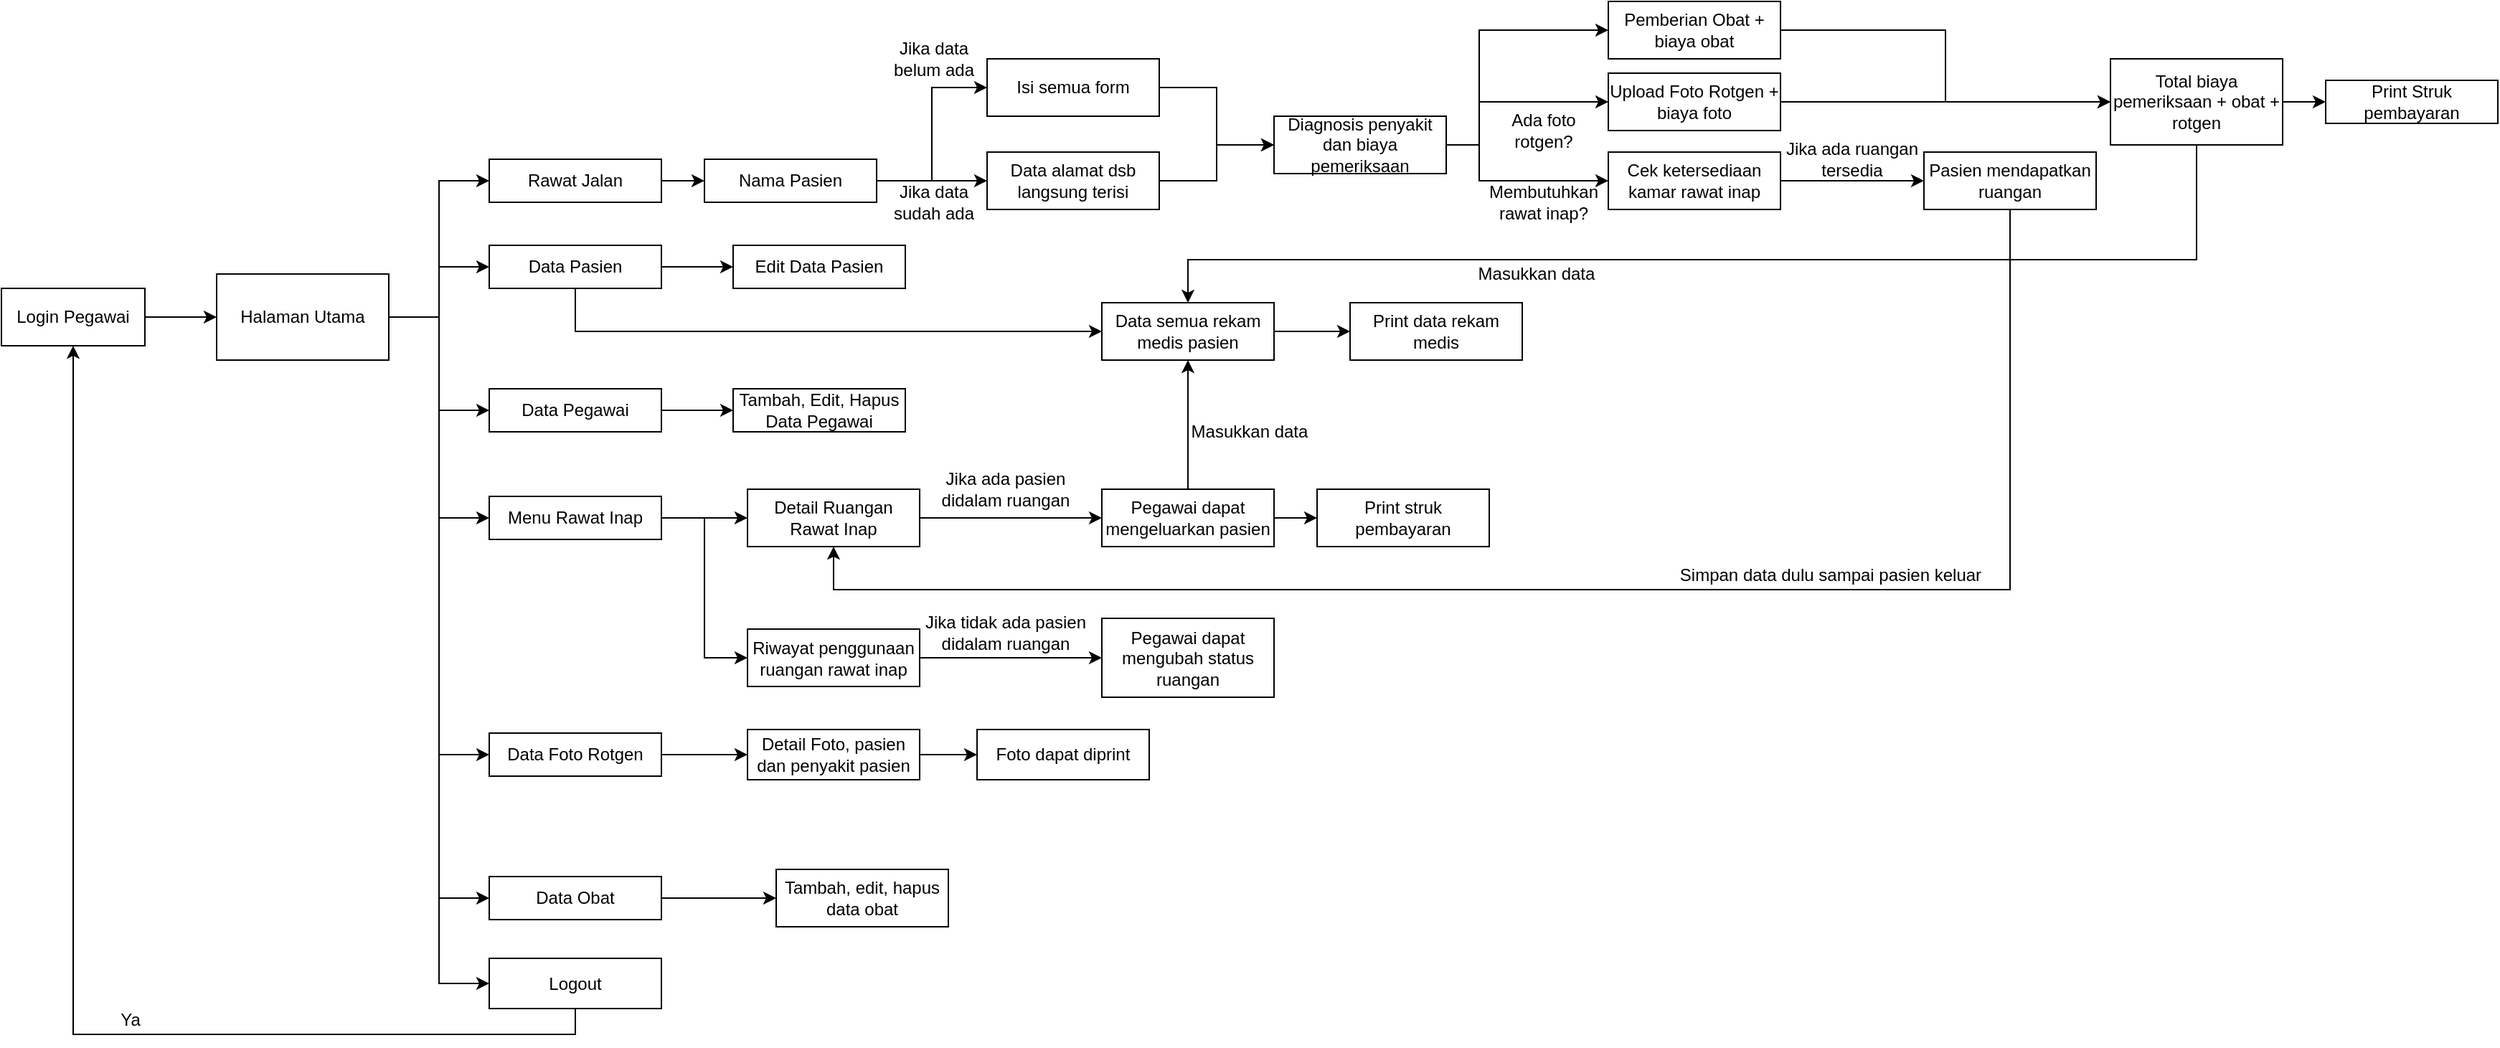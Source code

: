 <mxfile version="12.9.14" type="device"><diagram id="UxNL6IhPWgT7cumQcuWg" name="Page-1"><mxGraphModel dx="1323" dy="1871" grid="1" gridSize="10" guides="1" tooltips="1" connect="1" arrows="1" fold="1" page="1" pageScale="1" pageWidth="827" pageHeight="1169" math="0" shadow="0"><root><mxCell id="0"/><mxCell id="1" parent="0"/><mxCell id="LLXDlrqXoXj_Nu7ASRPy-3" value="" style="edgeStyle=orthogonalEdgeStyle;rounded=0;orthogonalLoop=1;jettySize=auto;html=1;" edge="1" parent="1" source="LLXDlrqXoXj_Nu7ASRPy-1" target="LLXDlrqXoXj_Nu7ASRPy-2"><mxGeometry relative="1" as="geometry"/></mxCell><mxCell id="LLXDlrqXoXj_Nu7ASRPy-1" value="Login Pegawai" style="rounded=0;whiteSpace=wrap;html=1;" vertex="1" parent="1"><mxGeometry x="20" y="100" width="100" height="40" as="geometry"/></mxCell><mxCell id="LLXDlrqXoXj_Nu7ASRPy-12" style="edgeStyle=orthogonalEdgeStyle;rounded=0;orthogonalLoop=1;jettySize=auto;html=1;entryX=0;entryY=0.5;entryDx=0;entryDy=0;" edge="1" parent="1" source="LLXDlrqXoXj_Nu7ASRPy-2" target="LLXDlrqXoXj_Nu7ASRPy-4"><mxGeometry relative="1" as="geometry"/></mxCell><mxCell id="LLXDlrqXoXj_Nu7ASRPy-13" style="edgeStyle=orthogonalEdgeStyle;rounded=0;orthogonalLoop=1;jettySize=auto;html=1;entryX=0;entryY=0.5;entryDx=0;entryDy=0;" edge="1" parent="1" source="LLXDlrqXoXj_Nu7ASRPy-2" target="LLXDlrqXoXj_Nu7ASRPy-5"><mxGeometry relative="1" as="geometry"/></mxCell><mxCell id="LLXDlrqXoXj_Nu7ASRPy-14" style="edgeStyle=orthogonalEdgeStyle;rounded=0;orthogonalLoop=1;jettySize=auto;html=1;entryX=0;entryY=0.5;entryDx=0;entryDy=0;" edge="1" parent="1" source="LLXDlrqXoXj_Nu7ASRPy-2" target="LLXDlrqXoXj_Nu7ASRPy-6"><mxGeometry relative="1" as="geometry"/></mxCell><mxCell id="LLXDlrqXoXj_Nu7ASRPy-15" style="edgeStyle=orthogonalEdgeStyle;rounded=0;orthogonalLoop=1;jettySize=auto;html=1;entryX=0;entryY=0.5;entryDx=0;entryDy=0;" edge="1" parent="1" source="LLXDlrqXoXj_Nu7ASRPy-2" target="LLXDlrqXoXj_Nu7ASRPy-7"><mxGeometry relative="1" as="geometry"/></mxCell><mxCell id="LLXDlrqXoXj_Nu7ASRPy-18" style="edgeStyle=orthogonalEdgeStyle;rounded=0;orthogonalLoop=1;jettySize=auto;html=1;entryX=0;entryY=0.5;entryDx=0;entryDy=0;" edge="1" parent="1" source="LLXDlrqXoXj_Nu7ASRPy-2" target="LLXDlrqXoXj_Nu7ASRPy-16"><mxGeometry relative="1" as="geometry"/></mxCell><mxCell id="LLXDlrqXoXj_Nu7ASRPy-19" style="edgeStyle=orthogonalEdgeStyle;rounded=0;orthogonalLoop=1;jettySize=auto;html=1;entryX=0;entryY=0.5;entryDx=0;entryDy=0;" edge="1" parent="1" source="LLXDlrqXoXj_Nu7ASRPy-2" target="LLXDlrqXoXj_Nu7ASRPy-17"><mxGeometry relative="1" as="geometry"/></mxCell><mxCell id="LLXDlrqXoXj_Nu7ASRPy-98" style="edgeStyle=orthogonalEdgeStyle;rounded=0;orthogonalLoop=1;jettySize=auto;html=1;entryX=0;entryY=0.5;entryDx=0;entryDy=0;" edge="1" parent="1" source="LLXDlrqXoXj_Nu7ASRPy-2" target="LLXDlrqXoXj_Nu7ASRPy-97"><mxGeometry relative="1" as="geometry"/></mxCell><mxCell id="LLXDlrqXoXj_Nu7ASRPy-2" value="Halaman Utama" style="rounded=0;whiteSpace=wrap;html=1;" vertex="1" parent="1"><mxGeometry x="170" y="90" width="120" height="60" as="geometry"/></mxCell><mxCell id="LLXDlrqXoXj_Nu7ASRPy-23" value="" style="edgeStyle=orthogonalEdgeStyle;rounded=0;orthogonalLoop=1;jettySize=auto;html=1;" edge="1" parent="1" source="LLXDlrqXoXj_Nu7ASRPy-4" target="LLXDlrqXoXj_Nu7ASRPy-22"><mxGeometry relative="1" as="geometry"/></mxCell><mxCell id="LLXDlrqXoXj_Nu7ASRPy-4" value="Rawat Jalan" style="rounded=0;whiteSpace=wrap;html=1;" vertex="1" parent="1"><mxGeometry x="360" y="10" width="120" height="30" as="geometry"/></mxCell><mxCell id="LLXDlrqXoXj_Nu7ASRPy-26" value="" style="edgeStyle=orthogonalEdgeStyle;rounded=0;orthogonalLoop=1;jettySize=auto;html=1;" edge="1" parent="1" source="LLXDlrqXoXj_Nu7ASRPy-22" target="LLXDlrqXoXj_Nu7ASRPy-25"><mxGeometry relative="1" as="geometry"/></mxCell><mxCell id="LLXDlrqXoXj_Nu7ASRPy-30" style="edgeStyle=orthogonalEdgeStyle;rounded=0;orthogonalLoop=1;jettySize=auto;html=1;entryX=0;entryY=0.5;entryDx=0;entryDy=0;" edge="1" parent="1" source="LLXDlrqXoXj_Nu7ASRPy-22" target="LLXDlrqXoXj_Nu7ASRPy-29"><mxGeometry relative="1" as="geometry"/></mxCell><mxCell id="LLXDlrqXoXj_Nu7ASRPy-22" value="Nama Pasien" style="rounded=0;whiteSpace=wrap;html=1;" vertex="1" parent="1"><mxGeometry x="510" y="10" width="120" height="30" as="geometry"/></mxCell><mxCell id="LLXDlrqXoXj_Nu7ASRPy-35" style="edgeStyle=orthogonalEdgeStyle;rounded=0;orthogonalLoop=1;jettySize=auto;html=1;entryX=0;entryY=0.5;entryDx=0;entryDy=0;" edge="1" parent="1" source="LLXDlrqXoXj_Nu7ASRPy-25" target="LLXDlrqXoXj_Nu7ASRPy-33"><mxGeometry relative="1" as="geometry"/></mxCell><mxCell id="LLXDlrqXoXj_Nu7ASRPy-25" value="Data alamat dsb langsung terisi" style="rounded=0;whiteSpace=wrap;html=1;" vertex="1" parent="1"><mxGeometry x="707" y="5" width="120" height="40" as="geometry"/></mxCell><mxCell id="LLXDlrqXoXj_Nu7ASRPy-57" value="" style="edgeStyle=orthogonalEdgeStyle;rounded=0;orthogonalLoop=1;jettySize=auto;html=1;" edge="1" parent="1" source="LLXDlrqXoXj_Nu7ASRPy-5" target="LLXDlrqXoXj_Nu7ASRPy-56"><mxGeometry relative="1" as="geometry"/></mxCell><mxCell id="LLXDlrqXoXj_Nu7ASRPy-59" style="edgeStyle=orthogonalEdgeStyle;rounded=0;orthogonalLoop=1;jettySize=auto;html=1;entryX=0;entryY=0.5;entryDx=0;entryDy=0;" edge="1" parent="1" source="LLXDlrqXoXj_Nu7ASRPy-5" target="LLXDlrqXoXj_Nu7ASRPy-58"><mxGeometry relative="1" as="geometry"><Array as="points"><mxPoint x="420" y="130"/></Array></mxGeometry></mxCell><mxCell id="LLXDlrqXoXj_Nu7ASRPy-5" value="Data Pasien" style="rounded=0;whiteSpace=wrap;html=1;" vertex="1" parent="1"><mxGeometry x="360" y="70" width="120" height="30" as="geometry"/></mxCell><mxCell id="LLXDlrqXoXj_Nu7ASRPy-56" value="Edit Data Pasien" style="rounded=0;whiteSpace=wrap;html=1;" vertex="1" parent="1"><mxGeometry x="530" y="70" width="120" height="30" as="geometry"/></mxCell><mxCell id="LLXDlrqXoXj_Nu7ASRPy-63" value="" style="edgeStyle=orthogonalEdgeStyle;rounded=0;orthogonalLoop=1;jettySize=auto;html=1;" edge="1" parent="1" source="LLXDlrqXoXj_Nu7ASRPy-6" target="LLXDlrqXoXj_Nu7ASRPy-62"><mxGeometry relative="1" as="geometry"/></mxCell><mxCell id="LLXDlrqXoXj_Nu7ASRPy-6" value="Data Pegawai" style="rounded=0;whiteSpace=wrap;html=1;" vertex="1" parent="1"><mxGeometry x="360" y="170" width="120" height="30" as="geometry"/></mxCell><mxCell id="LLXDlrqXoXj_Nu7ASRPy-62" value="Tambah, Edit, Hapus Data Pegawai" style="rounded=0;whiteSpace=wrap;html=1;" vertex="1" parent="1"><mxGeometry x="530" y="170" width="120" height="30" as="geometry"/></mxCell><mxCell id="LLXDlrqXoXj_Nu7ASRPy-10" value="" style="edgeStyle=orthogonalEdgeStyle;rounded=0;orthogonalLoop=1;jettySize=auto;html=1;" edge="1" parent="1" source="LLXDlrqXoXj_Nu7ASRPy-7" target="LLXDlrqXoXj_Nu7ASRPy-8"><mxGeometry relative="1" as="geometry"/></mxCell><mxCell id="LLXDlrqXoXj_Nu7ASRPy-11" style="edgeStyle=orthogonalEdgeStyle;rounded=0;orthogonalLoop=1;jettySize=auto;html=1;entryX=0;entryY=0.5;entryDx=0;entryDy=0;" edge="1" parent="1" source="LLXDlrqXoXj_Nu7ASRPy-7" target="LLXDlrqXoXj_Nu7ASRPy-9"><mxGeometry relative="1" as="geometry"/></mxCell><mxCell id="LLXDlrqXoXj_Nu7ASRPy-7" value="Menu Rawat Inap" style="rounded=0;whiteSpace=wrap;html=1;" vertex="1" parent="1"><mxGeometry x="360" y="245" width="120" height="30" as="geometry"/></mxCell><mxCell id="LLXDlrqXoXj_Nu7ASRPy-68" value="" style="edgeStyle=orthogonalEdgeStyle;rounded=0;orthogonalLoop=1;jettySize=auto;html=1;" edge="1" parent="1" source="LLXDlrqXoXj_Nu7ASRPy-8" target="LLXDlrqXoXj_Nu7ASRPy-67"><mxGeometry relative="1" as="geometry"/></mxCell><mxCell id="LLXDlrqXoXj_Nu7ASRPy-8" value="Detail Ruangan Rawat Inap" style="rounded=0;whiteSpace=wrap;html=1;" vertex="1" parent="1"><mxGeometry x="540" y="240" width="120" height="40" as="geometry"/></mxCell><mxCell id="LLXDlrqXoXj_Nu7ASRPy-71" value="" style="edgeStyle=orthogonalEdgeStyle;rounded=0;orthogonalLoop=1;jettySize=auto;html=1;" edge="1" parent="1" source="LLXDlrqXoXj_Nu7ASRPy-67" target="LLXDlrqXoXj_Nu7ASRPy-70"><mxGeometry relative="1" as="geometry"/></mxCell><mxCell id="LLXDlrqXoXj_Nu7ASRPy-75" style="edgeStyle=orthogonalEdgeStyle;rounded=0;orthogonalLoop=1;jettySize=auto;html=1;entryX=0.5;entryY=1;entryDx=0;entryDy=0;" edge="1" parent="1" source="LLXDlrqXoXj_Nu7ASRPy-67" target="LLXDlrqXoXj_Nu7ASRPy-58"><mxGeometry relative="1" as="geometry"/></mxCell><mxCell id="LLXDlrqXoXj_Nu7ASRPy-67" value="Pegawai dapat mengeluarkan pasien" style="rounded=0;whiteSpace=wrap;html=1;" vertex="1" parent="1"><mxGeometry x="787" y="240" width="120" height="40" as="geometry"/></mxCell><mxCell id="LLXDlrqXoXj_Nu7ASRPy-70" value="Print struk pembayaran" style="rounded=0;whiteSpace=wrap;html=1;" vertex="1" parent="1"><mxGeometry x="937" y="240" width="120" height="40" as="geometry"/></mxCell><mxCell id="LLXDlrqXoXj_Nu7ASRPy-78" value="" style="edgeStyle=orthogonalEdgeStyle;rounded=0;orthogonalLoop=1;jettySize=auto;html=1;" edge="1" parent="1" source="LLXDlrqXoXj_Nu7ASRPy-9" target="LLXDlrqXoXj_Nu7ASRPy-77"><mxGeometry relative="1" as="geometry"/></mxCell><mxCell id="LLXDlrqXoXj_Nu7ASRPy-9" value="Riwayat penggunaan ruangan rawat inap" style="rounded=0;whiteSpace=wrap;html=1;" vertex="1" parent="1"><mxGeometry x="540" y="337.5" width="120" height="40" as="geometry"/></mxCell><mxCell id="LLXDlrqXoXj_Nu7ASRPy-77" value="Pegawai dapat mengubah status ruangan" style="rounded=0;whiteSpace=wrap;html=1;" vertex="1" parent="1"><mxGeometry x="787" y="330" width="120" height="55" as="geometry"/></mxCell><mxCell id="LLXDlrqXoXj_Nu7ASRPy-92" value="" style="edgeStyle=orthogonalEdgeStyle;rounded=0;orthogonalLoop=1;jettySize=auto;html=1;" edge="1" parent="1" source="LLXDlrqXoXj_Nu7ASRPy-16" target="LLXDlrqXoXj_Nu7ASRPy-91"><mxGeometry relative="1" as="geometry"/></mxCell><mxCell id="LLXDlrqXoXj_Nu7ASRPy-16" value="Data Foto Rotgen" style="rounded=0;whiteSpace=wrap;html=1;" vertex="1" parent="1"><mxGeometry x="360" y="410" width="120" height="30" as="geometry"/></mxCell><mxCell id="LLXDlrqXoXj_Nu7ASRPy-94" value="" style="edgeStyle=orthogonalEdgeStyle;rounded=0;orthogonalLoop=1;jettySize=auto;html=1;" edge="1" parent="1" source="LLXDlrqXoXj_Nu7ASRPy-91" target="LLXDlrqXoXj_Nu7ASRPy-93"><mxGeometry relative="1" as="geometry"/></mxCell><mxCell id="LLXDlrqXoXj_Nu7ASRPy-91" value="Detail Foto, pasien dan penyakit pasien" style="rounded=0;whiteSpace=wrap;html=1;" vertex="1" parent="1"><mxGeometry x="540" y="407.5" width="120" height="35" as="geometry"/></mxCell><mxCell id="LLXDlrqXoXj_Nu7ASRPy-93" value="Foto dapat diprint" style="rounded=0;whiteSpace=wrap;html=1;" vertex="1" parent="1"><mxGeometry x="700" y="407.5" width="120" height="35" as="geometry"/></mxCell><mxCell id="LLXDlrqXoXj_Nu7ASRPy-96" value="" style="edgeStyle=orthogonalEdgeStyle;rounded=0;orthogonalLoop=1;jettySize=auto;html=1;" edge="1" parent="1" source="LLXDlrqXoXj_Nu7ASRPy-17" target="LLXDlrqXoXj_Nu7ASRPy-95"><mxGeometry relative="1" as="geometry"/></mxCell><mxCell id="LLXDlrqXoXj_Nu7ASRPy-17" value="Data Obat" style="rounded=0;whiteSpace=wrap;html=1;" vertex="1" parent="1"><mxGeometry x="360" y="510" width="120" height="30" as="geometry"/></mxCell><mxCell id="LLXDlrqXoXj_Nu7ASRPy-95" value="Tambah, edit, hapus data obat" style="rounded=0;whiteSpace=wrap;html=1;" vertex="1" parent="1"><mxGeometry x="560" y="505" width="120" height="40" as="geometry"/></mxCell><mxCell id="LLXDlrqXoXj_Nu7ASRPy-27" value="Jika data sudah ada" style="text;html=1;strokeColor=none;fillColor=none;align=center;verticalAlign=middle;whiteSpace=wrap;rounded=0;" vertex="1" parent="1"><mxGeometry x="640" y="30" width="60" height="20" as="geometry"/></mxCell><mxCell id="LLXDlrqXoXj_Nu7ASRPy-34" value="" style="edgeStyle=orthogonalEdgeStyle;rounded=0;orthogonalLoop=1;jettySize=auto;html=1;" edge="1" parent="1" source="LLXDlrqXoXj_Nu7ASRPy-29" target="LLXDlrqXoXj_Nu7ASRPy-33"><mxGeometry relative="1" as="geometry"/></mxCell><mxCell id="LLXDlrqXoXj_Nu7ASRPy-29" value="Isi semua form" style="rounded=0;whiteSpace=wrap;html=1;" vertex="1" parent="1"><mxGeometry x="707" y="-60" width="120" height="40" as="geometry"/></mxCell><mxCell id="LLXDlrqXoXj_Nu7ASRPy-42" style="edgeStyle=orthogonalEdgeStyle;rounded=0;orthogonalLoop=1;jettySize=auto;html=1;entryX=0;entryY=0.5;entryDx=0;entryDy=0;" edge="1" parent="1" source="LLXDlrqXoXj_Nu7ASRPy-33" target="LLXDlrqXoXj_Nu7ASRPy-36"><mxGeometry relative="1" as="geometry"><Array as="points"><mxPoint x="1050"/><mxPoint x="1050" y="-80"/></Array></mxGeometry></mxCell><mxCell id="LLXDlrqXoXj_Nu7ASRPy-43" style="edgeStyle=orthogonalEdgeStyle;rounded=0;orthogonalLoop=1;jettySize=auto;html=1;entryX=0;entryY=0.5;entryDx=0;entryDy=0;" edge="1" parent="1" source="LLXDlrqXoXj_Nu7ASRPy-33" target="LLXDlrqXoXj_Nu7ASRPy-38"><mxGeometry relative="1" as="geometry"><Array as="points"><mxPoint x="1050"/><mxPoint x="1050" y="-30"/></Array></mxGeometry></mxCell><mxCell id="LLXDlrqXoXj_Nu7ASRPy-45" style="edgeStyle=orthogonalEdgeStyle;rounded=0;orthogonalLoop=1;jettySize=auto;html=1;entryX=0;entryY=0.5;entryDx=0;entryDy=0;" edge="1" parent="1" source="LLXDlrqXoXj_Nu7ASRPy-33" target="LLXDlrqXoXj_Nu7ASRPy-44"><mxGeometry relative="1" as="geometry"><Array as="points"><mxPoint x="1050"/><mxPoint x="1050" y="25"/></Array></mxGeometry></mxCell><mxCell id="LLXDlrqXoXj_Nu7ASRPy-33" value="Diagnosis penyakit dan biaya pemeriksaan" style="rounded=0;whiteSpace=wrap;html=1;" vertex="1" parent="1"><mxGeometry x="907" y="-20" width="120" height="40" as="geometry"/></mxCell><mxCell id="LLXDlrqXoXj_Nu7ASRPy-52" style="edgeStyle=orthogonalEdgeStyle;rounded=0;orthogonalLoop=1;jettySize=auto;html=1;entryX=0;entryY=0.5;entryDx=0;entryDy=0;" edge="1" parent="1" source="LLXDlrqXoXj_Nu7ASRPy-36" target="LLXDlrqXoXj_Nu7ASRPy-51"><mxGeometry relative="1" as="geometry"/></mxCell><mxCell id="LLXDlrqXoXj_Nu7ASRPy-36" value="Pemberian Obat + biaya obat" style="rounded=0;whiteSpace=wrap;html=1;" vertex="1" parent="1"><mxGeometry x="1140" y="-100" width="120" height="40" as="geometry"/></mxCell><mxCell id="LLXDlrqXoXj_Nu7ASRPy-31" value="Jika data belum ada" style="text;html=1;strokeColor=none;fillColor=none;align=center;verticalAlign=middle;whiteSpace=wrap;rounded=0;" vertex="1" parent="1"><mxGeometry x="640" y="-70" width="60" height="20" as="geometry"/></mxCell><mxCell id="LLXDlrqXoXj_Nu7ASRPy-53" value="" style="edgeStyle=orthogonalEdgeStyle;rounded=0;orthogonalLoop=1;jettySize=auto;html=1;" edge="1" parent="1" source="LLXDlrqXoXj_Nu7ASRPy-38" target="LLXDlrqXoXj_Nu7ASRPy-51"><mxGeometry relative="1" as="geometry"/></mxCell><mxCell id="LLXDlrqXoXj_Nu7ASRPy-38" value="Upload Foto Rotgen + biaya foto" style="rounded=0;whiteSpace=wrap;html=1;" vertex="1" parent="1"><mxGeometry x="1140" y="-50" width="120" height="40" as="geometry"/></mxCell><mxCell id="LLXDlrqXoXj_Nu7ASRPy-83" value="" style="edgeStyle=orthogonalEdgeStyle;rounded=0;orthogonalLoop=1;jettySize=auto;html=1;" edge="1" parent="1" source="LLXDlrqXoXj_Nu7ASRPy-44" target="LLXDlrqXoXj_Nu7ASRPy-82"><mxGeometry relative="1" as="geometry"/></mxCell><mxCell id="LLXDlrqXoXj_Nu7ASRPy-44" value="Cek ketersediaan kamar rawat inap" style="rounded=0;whiteSpace=wrap;html=1;" vertex="1" parent="1"><mxGeometry x="1140" y="5" width="120" height="40" as="geometry"/></mxCell><mxCell id="LLXDlrqXoXj_Nu7ASRPy-87" style="edgeStyle=orthogonalEdgeStyle;rounded=0;orthogonalLoop=1;jettySize=auto;html=1;entryX=0.5;entryY=1;entryDx=0;entryDy=0;" edge="1" parent="1" source="LLXDlrqXoXj_Nu7ASRPy-82" target="LLXDlrqXoXj_Nu7ASRPy-8"><mxGeometry relative="1" as="geometry"><Array as="points"><mxPoint x="1420" y="310"/><mxPoint x="600" y="310"/></Array></mxGeometry></mxCell><mxCell id="LLXDlrqXoXj_Nu7ASRPy-82" value="Pasien mendapatkan ruangan" style="rounded=0;whiteSpace=wrap;html=1;" vertex="1" parent="1"><mxGeometry x="1360" y="5" width="120" height="40" as="geometry"/></mxCell><mxCell id="LLXDlrqXoXj_Nu7ASRPy-46" value="Membutuhkan rawat inap?" style="text;html=1;strokeColor=none;fillColor=none;align=center;verticalAlign=middle;whiteSpace=wrap;rounded=0;" vertex="1" parent="1"><mxGeometry x="1070" y="30" width="50" height="20" as="geometry"/></mxCell><mxCell id="LLXDlrqXoXj_Nu7ASRPy-50" value="Ada foto rotgen?" style="text;html=1;strokeColor=none;fillColor=none;align=center;verticalAlign=middle;whiteSpace=wrap;rounded=0;" vertex="1" parent="1"><mxGeometry x="1060" y="-20" width="70" height="20" as="geometry"/></mxCell><mxCell id="LLXDlrqXoXj_Nu7ASRPy-55" value="" style="edgeStyle=orthogonalEdgeStyle;rounded=0;orthogonalLoop=1;jettySize=auto;html=1;" edge="1" parent="1" source="LLXDlrqXoXj_Nu7ASRPy-51" target="LLXDlrqXoXj_Nu7ASRPy-54"><mxGeometry relative="1" as="geometry"/></mxCell><mxCell id="LLXDlrqXoXj_Nu7ASRPy-72" style="edgeStyle=orthogonalEdgeStyle;rounded=0;orthogonalLoop=1;jettySize=auto;html=1;entryX=0.5;entryY=0;entryDx=0;entryDy=0;" edge="1" parent="1" source="LLXDlrqXoXj_Nu7ASRPy-51" target="LLXDlrqXoXj_Nu7ASRPy-58"><mxGeometry relative="1" as="geometry"><Array as="points"><mxPoint x="1550" y="80"/><mxPoint x="847" y="80"/></Array></mxGeometry></mxCell><mxCell id="LLXDlrqXoXj_Nu7ASRPy-51" value="Total biaya pemeriksaan + obat + rotgen" style="rounded=0;whiteSpace=wrap;html=1;" vertex="1" parent="1"><mxGeometry x="1490" y="-60" width="120" height="60" as="geometry"/></mxCell><mxCell id="LLXDlrqXoXj_Nu7ASRPy-54" value="Print Struk pembayaran" style="rounded=0;whiteSpace=wrap;html=1;" vertex="1" parent="1"><mxGeometry x="1640" y="-45" width="120" height="30" as="geometry"/></mxCell><mxCell id="LLXDlrqXoXj_Nu7ASRPy-61" value="" style="edgeStyle=orthogonalEdgeStyle;rounded=0;orthogonalLoop=1;jettySize=auto;html=1;" edge="1" parent="1" source="LLXDlrqXoXj_Nu7ASRPy-58" target="LLXDlrqXoXj_Nu7ASRPy-60"><mxGeometry relative="1" as="geometry"/></mxCell><mxCell id="LLXDlrqXoXj_Nu7ASRPy-58" value="Data semua rekam medis pasien" style="rounded=0;whiteSpace=wrap;html=1;" vertex="1" parent="1"><mxGeometry x="787" y="110" width="120" height="40" as="geometry"/></mxCell><mxCell id="LLXDlrqXoXj_Nu7ASRPy-60" value="Print data rekam medis" style="rounded=0;whiteSpace=wrap;html=1;" vertex="1" parent="1"><mxGeometry x="960" y="110" width="120" height="40" as="geometry"/></mxCell><mxCell id="LLXDlrqXoXj_Nu7ASRPy-65" value="Masukkan data" style="text;html=1;strokeColor=none;fillColor=none;align=center;verticalAlign=middle;whiteSpace=wrap;rounded=0;" vertex="1" parent="1"><mxGeometry x="1030" y="80" width="120" height="20" as="geometry"/></mxCell><mxCell id="LLXDlrqXoXj_Nu7ASRPy-69" value="Jika ada pasien didalam ruangan" style="text;html=1;strokeColor=none;fillColor=none;align=center;verticalAlign=middle;whiteSpace=wrap;rounded=0;" vertex="1" parent="1"><mxGeometry x="670" y="230" width="100" height="20" as="geometry"/></mxCell><mxCell id="LLXDlrqXoXj_Nu7ASRPy-76" value="Masukkan data" style="text;html=1;strokeColor=none;fillColor=none;align=center;verticalAlign=middle;whiteSpace=wrap;rounded=0;" vertex="1" parent="1"><mxGeometry x="830" y="190" width="120" height="20" as="geometry"/></mxCell><mxCell id="LLXDlrqXoXj_Nu7ASRPy-79" value="Jika tidak ada pasien didalam ruangan" style="text;html=1;strokeColor=none;fillColor=none;align=center;verticalAlign=middle;whiteSpace=wrap;rounded=0;" vertex="1" parent="1"><mxGeometry x="660" y="330" width="120" height="20" as="geometry"/></mxCell><mxCell id="LLXDlrqXoXj_Nu7ASRPy-84" value="Jika ada ruangan tersedia" style="text;html=1;strokeColor=none;fillColor=none;align=center;verticalAlign=middle;whiteSpace=wrap;rounded=0;" vertex="1" parent="1"><mxGeometry x="1260" width="100" height="20" as="geometry"/></mxCell><mxCell id="LLXDlrqXoXj_Nu7ASRPy-88" value="Simpan data dulu sampai pasien keluar" style="text;html=1;strokeColor=none;fillColor=none;align=center;verticalAlign=middle;whiteSpace=wrap;rounded=0;" vertex="1" parent="1"><mxGeometry x="1180" y="290" width="230" height="20" as="geometry"/></mxCell><mxCell id="LLXDlrqXoXj_Nu7ASRPy-99" style="edgeStyle=orthogonalEdgeStyle;rounded=0;orthogonalLoop=1;jettySize=auto;html=1;entryX=0.5;entryY=1;entryDx=0;entryDy=0;" edge="1" parent="1" source="LLXDlrqXoXj_Nu7ASRPy-97" target="LLXDlrqXoXj_Nu7ASRPy-1"><mxGeometry relative="1" as="geometry"><Array as="points"><mxPoint x="420" y="620"/><mxPoint x="70" y="620"/></Array></mxGeometry></mxCell><mxCell id="LLXDlrqXoXj_Nu7ASRPy-97" value="Logout" style="rounded=0;whiteSpace=wrap;html=1;" vertex="1" parent="1"><mxGeometry x="360" y="567" width="120" height="35" as="geometry"/></mxCell><mxCell id="LLXDlrqXoXj_Nu7ASRPy-100" value="Ya" style="text;html=1;strokeColor=none;fillColor=none;align=center;verticalAlign=middle;whiteSpace=wrap;rounded=0;" vertex="1" parent="1"><mxGeometry x="90" y="600" width="40" height="20" as="geometry"/></mxCell></root></mxGraphModel></diagram></mxfile>
